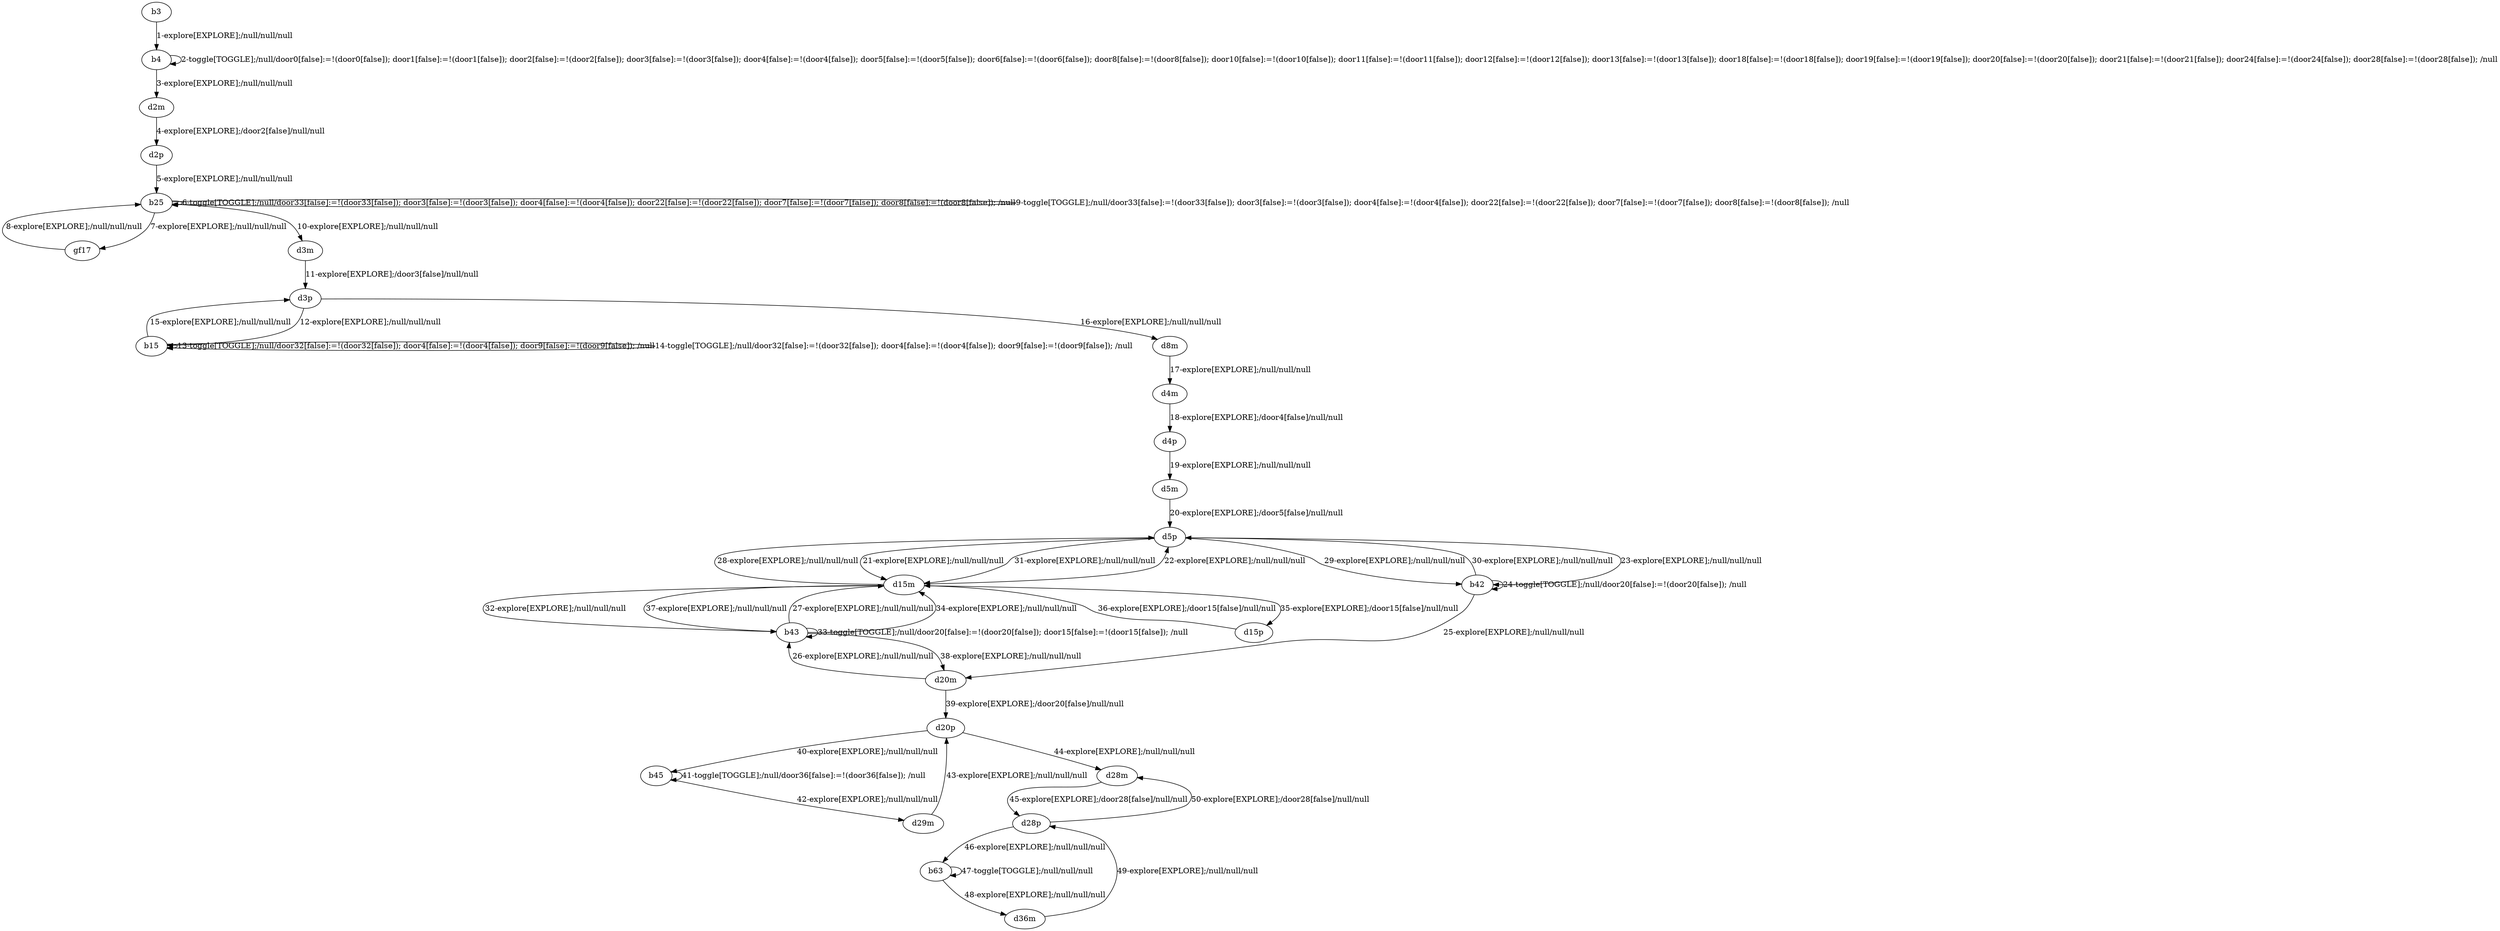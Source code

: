 # Total number of goals covered by this test: 1
# d28p --> d28m

digraph g {
"b3" -> "b4" [label = "1-explore[EXPLORE];/null/null/null"];
"b4" -> "b4" [label = "2-toggle[TOGGLE];/null/door0[false]:=!(door0[false]); door1[false]:=!(door1[false]); door2[false]:=!(door2[false]); door3[false]:=!(door3[false]); door4[false]:=!(door4[false]); door5[false]:=!(door5[false]); door6[false]:=!(door6[false]); door8[false]:=!(door8[false]); door10[false]:=!(door10[false]); door11[false]:=!(door11[false]); door12[false]:=!(door12[false]); door13[false]:=!(door13[false]); door18[false]:=!(door18[false]); door19[false]:=!(door19[false]); door20[false]:=!(door20[false]); door21[false]:=!(door21[false]); door24[false]:=!(door24[false]); door28[false]:=!(door28[false]); /null"];
"b4" -> "d2m" [label = "3-explore[EXPLORE];/null/null/null"];
"d2m" -> "d2p" [label = "4-explore[EXPLORE];/door2[false]/null/null"];
"d2p" -> "b25" [label = "5-explore[EXPLORE];/null/null/null"];
"b25" -> "b25" [label = "6-toggle[TOGGLE];/null/door33[false]:=!(door33[false]); door3[false]:=!(door3[false]); door4[false]:=!(door4[false]); door22[false]:=!(door22[false]); door7[false]:=!(door7[false]); door8[false]:=!(door8[false]); /null"];
"b25" -> "gf17" [label = "7-explore[EXPLORE];/null/null/null"];
"gf17" -> "b25" [label = "8-explore[EXPLORE];/null/null/null"];
"b25" -> "b25" [label = "9-toggle[TOGGLE];/null/door33[false]:=!(door33[false]); door3[false]:=!(door3[false]); door4[false]:=!(door4[false]); door22[false]:=!(door22[false]); door7[false]:=!(door7[false]); door8[false]:=!(door8[false]); /null"];
"b25" -> "d3m" [label = "10-explore[EXPLORE];/null/null/null"];
"d3m" -> "d3p" [label = "11-explore[EXPLORE];/door3[false]/null/null"];
"d3p" -> "b15" [label = "12-explore[EXPLORE];/null/null/null"];
"b15" -> "b15" [label = "13-toggle[TOGGLE];/null/door32[false]:=!(door32[false]); door4[false]:=!(door4[false]); door9[false]:=!(door9[false]); /null"];
"b15" -> "b15" [label = "14-toggle[TOGGLE];/null/door32[false]:=!(door32[false]); door4[false]:=!(door4[false]); door9[false]:=!(door9[false]); /null"];
"b15" -> "d3p" [label = "15-explore[EXPLORE];/null/null/null"];
"d3p" -> "d8m" [label = "16-explore[EXPLORE];/null/null/null"];
"d8m" -> "d4m" [label = "17-explore[EXPLORE];/null/null/null"];
"d4m" -> "d4p" [label = "18-explore[EXPLORE];/door4[false]/null/null"];
"d4p" -> "d5m" [label = "19-explore[EXPLORE];/null/null/null"];
"d5m" -> "d5p" [label = "20-explore[EXPLORE];/door5[false]/null/null"];
"d5p" -> "d15m" [label = "21-explore[EXPLORE];/null/null/null"];
"d15m" -> "d5p" [label = "22-explore[EXPLORE];/null/null/null"];
"d5p" -> "b42" [label = "23-explore[EXPLORE];/null/null/null"];
"b42" -> "b42" [label = "24-toggle[TOGGLE];/null/door20[false]:=!(door20[false]); /null"];
"b42" -> "d20m" [label = "25-explore[EXPLORE];/null/null/null"];
"d20m" -> "b43" [label = "26-explore[EXPLORE];/null/null/null"];
"b43" -> "d15m" [label = "27-explore[EXPLORE];/null/null/null"];
"d15m" -> "d5p" [label = "28-explore[EXPLORE];/null/null/null"];
"d5p" -> "b42" [label = "29-explore[EXPLORE];/null/null/null"];
"b42" -> "d5p" [label = "30-explore[EXPLORE];/null/null/null"];
"d5p" -> "d15m" [label = "31-explore[EXPLORE];/null/null/null"];
"d15m" -> "b43" [label = "32-explore[EXPLORE];/null/null/null"];
"b43" -> "b43" [label = "33-toggle[TOGGLE];/null/door20[false]:=!(door20[false]); door15[false]:=!(door15[false]); /null"];
"b43" -> "d15m" [label = "34-explore[EXPLORE];/null/null/null"];
"d15m" -> "d15p" [label = "35-explore[EXPLORE];/door15[false]/null/null"];
"d15p" -> "d15m" [label = "36-explore[EXPLORE];/door15[false]/null/null"];
"d15m" -> "b43" [label = "37-explore[EXPLORE];/null/null/null"];
"b43" -> "d20m" [label = "38-explore[EXPLORE];/null/null/null"];
"d20m" -> "d20p" [label = "39-explore[EXPLORE];/door20[false]/null/null"];
"d20p" -> "b45" [label = "40-explore[EXPLORE];/null/null/null"];
"b45" -> "b45" [label = "41-toggle[TOGGLE];/null/door36[false]:=!(door36[false]); /null"];
"b45" -> "d29m" [label = "42-explore[EXPLORE];/null/null/null"];
"d29m" -> "d20p" [label = "43-explore[EXPLORE];/null/null/null"];
"d20p" -> "d28m" [label = "44-explore[EXPLORE];/null/null/null"];
"d28m" -> "d28p" [label = "45-explore[EXPLORE];/door28[false]/null/null"];
"d28p" -> "b63" [label = "46-explore[EXPLORE];/null/null/null"];
"b63" -> "b63" [label = "47-toggle[TOGGLE];/null/null/null"];
"b63" -> "d36m" [label = "48-explore[EXPLORE];/null/null/null"];
"d36m" -> "d28p" [label = "49-explore[EXPLORE];/null/null/null"];
"d28p" -> "d28m" [label = "50-explore[EXPLORE];/door28[false]/null/null"];
}